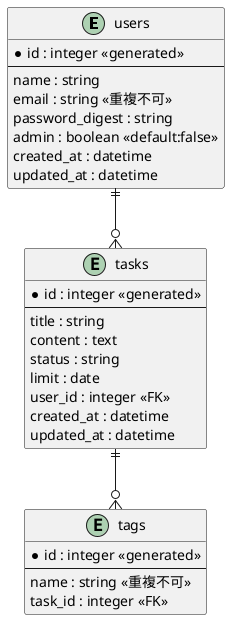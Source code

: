 @startuml


entity "users" {
  * id : integer <<generated>>
  --
  name : string
  email : string <<重複不可>>
  password_digest : string
  admin : boolean <<default:false>>
  created_at : datetime
  updated_at : datetime
}

entity "tasks" {
  * id : integer <<generated>>
  --
  title : string
  content : text
  status : string
  limit : date
  user_id : integer <<FK>>
  created_at : datetime
  updated_at : datetime
}

entity "tags" {
  * id : integer <<generated>>
  --
  name : string <<重複不可>>
  task_id : integer <<FK>>
}

users ||--o{ tasks
tasks ||--o{ tags

@enduml


